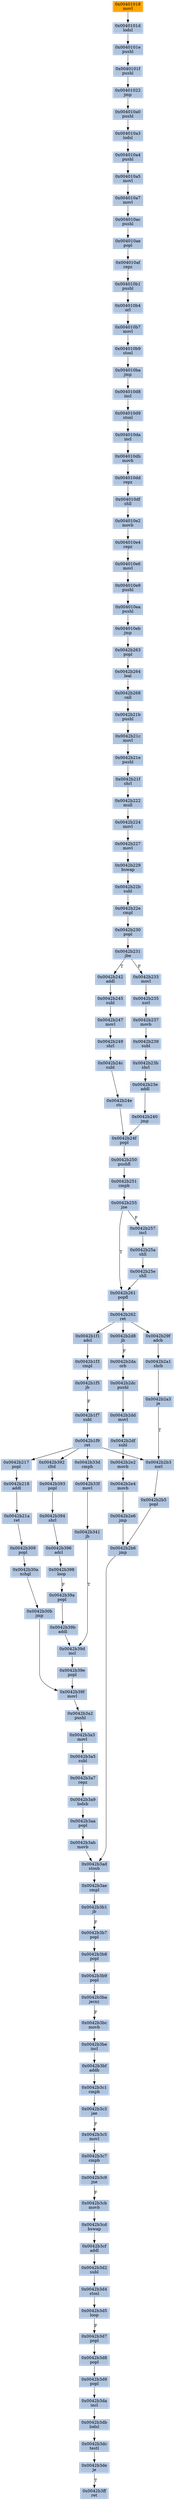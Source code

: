 strict digraph G {
	graph [bgcolor=transparent,
		name=G
	];
	node [color=lightsteelblue,
		fillcolor=lightsteelblue,
		shape=rectangle,
		style=filled
	];
	"0x0042b230"	[label="0x0042b230
popl"];
	"0x0042b231"	[label="0x0042b231
jbe"];
	"0x0042b230" -> "0x0042b231"	[color="#000000"];
	"0x004010e6"	[label="0x004010e6
movl"];
	"0x004010e9"	[label="0x004010e9
pushl"];
	"0x004010e6" -> "0x004010e9"	[color="#000000"];
	"0x004010a4"	[label="0x004010a4
pushl"];
	"0x004010a5"	[label="0x004010a5
movl"];
	"0x004010a4" -> "0x004010a5"	[color="#000000"];
	"0x0042b24e"	[label="0x0042b24e
stc"];
	"0x0042b24f"	[label="0x0042b24f
popl"];
	"0x0042b24e" -> "0x0042b24f"	[color="#000000"];
	"0x0042b2a1"	[label="0x0042b2a1
shrb"];
	"0x0042b2a3"	[label="0x0042b2a3
je"];
	"0x0042b2a1" -> "0x0042b2a3"	[color="#000000"];
	"0x0042b21a"	[label="0x0042b21a
ret"];
	"0x0042b309"	[label="0x0042b309
popl"];
	"0x0042b21a" -> "0x0042b309"	[color="#000000"];
	"0x0042b2df"	[label="0x0042b2df
subl"];
	"0x0042b2e2"	[label="0x0042b2e2
movb"];
	"0x0042b2df" -> "0x0042b2e2"	[color="#000000"];
	"0x0042b3b9"	[label="0x0042b3b9
popl"];
	"0x0042b3ba"	[label="0x0042b3ba
jecxz"];
	"0x0042b3b9" -> "0x0042b3ba"	[color="#000000"];
	"0x0042b3bf"	[label="0x0042b3bf
addb"];
	"0x0042b3c1"	[label="0x0042b3c1
cmpb"];
	"0x0042b3bf" -> "0x0042b3c1"	[color="#000000"];
	"0x004010e4"	[label="0x004010e4
repz"];
	"0x004010e4" -> "0x004010e6"	[color="#000000"];
	"0x0042b2e4"	[label="0x0042b2e4
movb"];
	"0x0042b2e6"	[label="0x0042b2e6
jmp"];
	"0x0042b2e4" -> "0x0042b2e6"	[color="#000000"];
	"0x0042b3ab"	[label="0x0042b3ab
movb"];
	"0x0042b3ad"	[label="0x0042b3ad
stosb"];
	"0x0042b3ab" -> "0x0042b3ad"	[color="#000000"];
	"0x0042b23b"	[label="0x0042b23b
shrl"];
	"0x0042b23e"	[label="0x0042b23e
addl"];
	"0x0042b23b" -> "0x0042b23e"	[color="#000000"];
	"0x0042b39f"	[label="0x0042b39f
movl"];
	"0x0042b3a2"	[label="0x0042b3a2
pushl"];
	"0x0042b39f" -> "0x0042b3a2"	[color="#000000"];
	"0x0042b245"	[label="0x0042b245
subl"];
	"0x0042b247"	[label="0x0042b247
movl"];
	"0x0042b245" -> "0x0042b247"	[color="#000000"];
	"0x0042b218"	[label="0x0042b218
addl"];
	"0x0042b218" -> "0x0042b21a"	[color="#000000"];
	"0x004010e2"	[label="0x004010e2
movb"];
	"0x004010e2" -> "0x004010e4"	[color="#000000"];
	"0x0042b233"	[label="0x0042b233
movl"];
	"0x0042b235"	[label="0x0042b235
xorl"];
	"0x0042b233" -> "0x0042b235"	[color="#000000"];
	"0x0042b3cd"	[label="0x0042b3cd
bswap"];
	"0x0042b3cf"	[label="0x0042b3cf
addl"];
	"0x0042b3cd" -> "0x0042b3cf"	[color="#000000"];
	"0x0042b21c"	[label="0x0042b21c
movl"];
	"0x0042b21e"	[label="0x0042b21e
pushl"];
	"0x0042b21c" -> "0x0042b21e"	[color="#000000"];
	"0x004010af"	[label="0x004010af
repz"];
	"0x004010b1"	[label="0x004010b1
pushl"];
	"0x004010af" -> "0x004010b1"	[color="#000000"];
	"0x0042b30a"	[label="0x0042b30a
xchgl"];
	"0x0042b309" -> "0x0042b30a"	[color="#000000"];
	"0x004010da"	[label="0x004010da
incl"];
	"0x004010db"	[label="0x004010db
movb"];
	"0x004010da" -> "0x004010db"	[color="#000000"];
	"0x0042b3bc"	[label="0x0042b3bc
movb"];
	"0x0042b3ba" -> "0x0042b3bc"	[color="#000000",
		label=F];
	"0x0042b249"	[label="0x0042b249
shrl"];
	"0x0042b24c"	[label="0x0042b24c
subl"];
	"0x0042b249" -> "0x0042b24c"	[color="#000000"];
	"0x004010b4"	[label="0x004010b4
orl"];
	"0x004010b1" -> "0x004010b4"	[color="#000000"];
	"0x0042b21f"	[label="0x0042b21f
shrl"];
	"0x0042b21e" -> "0x0042b21f"	[color="#000000"];
	"0x0042b3d7"	[label="0x0042b3d7
popl"];
	"0x0042b3d8"	[label="0x0042b3d8
popl"];
	"0x0042b3d7" -> "0x0042b3d8"	[color="#000000"];
	"0x0042b268"	[label="0x0042b268
call"];
	"0x0042b21b"	[label="0x0042b21b
pushl"];
	"0x0042b268" -> "0x0042b21b"	[color="#000000"];
	"0x0042b33d"	[label="0x0042b33d
cmpb"];
	"0x0042b33f"	[label="0x0042b33f
movl"];
	"0x0042b33d" -> "0x0042b33f"	[color="#000000"];
	"0x004010dd"	[label="0x004010dd
repz"];
	"0x004010df"	[label="0x004010df
shll"];
	"0x004010dd" -> "0x004010df"	[color="#000000"];
	"0x00401022"	[label="0x00401022
jmp"];
	"0x004010a0"	[label="0x004010a0
pushl"];
	"0x00401022" -> "0x004010a0"	[color="#000000"];
	"0x0042b3cb"	[label="0x0042b3cb
movb"];
	"0x0042b3cb" -> "0x0042b3cd"	[color="#000000"];
	"0x0042b29f"	[label="0x0042b29f
adcb"];
	"0x0042b29f" -> "0x0042b2a1"	[color="#000000"];
	"0x0042b3be"	[label="0x0042b3be
incl"];
	"0x0042b3bc" -> "0x0042b3be"	[color="#000000"];
	"0x0040101d"	[label="0x0040101d
lodsl"];
	"0x0040101e"	[label="0x0040101e
pushl"];
	"0x0040101d" -> "0x0040101e"	[color="#000000"];
	"0x0042b1f7"	[label="0x0042b1f7
subl"];
	"0x0042b1f9"	[label="0x0042b1f9
ret"];
	"0x0042b1f7" -> "0x0042b1f9"	[color="#000000"];
	"0x0042b2b3"	[label="0x0042b2b3
xorl"];
	"0x0042b2a3" -> "0x0042b2b3"	[color="#000000",
		label=T];
	"0x0042b262"	[label="0x0042b262
ret"];
	"0x0042b262" -> "0x0042b29f"	[color="#000000"];
	"0x0042b2d8"	[label="0x0042b2d8
jb"];
	"0x0042b262" -> "0x0042b2d8"	[color="#000000"];
	"0x0042b1f1"	[label="0x0042b1f1
adcl"];
	"0x0042b262" -> "0x0042b1f1"	[color="#000000"];
	"0x0042b3ae"	[label="0x0042b3ae
cmpl"];
	"0x0042b3ad" -> "0x0042b3ae"	[color="#000000"];
	"0x0042b21b" -> "0x0042b21c"	[color="#000000"];
	"0x0042b222"	[label="0x0042b222
mull"];
	"0x0042b21f" -> "0x0042b222"	[color="#000000"];
	"0x0042b3a7"	[label="0x0042b3a7
repz"];
	"0x0042b3a9"	[label="0x0042b3a9
lodsb"];
	"0x0042b3a7" -> "0x0042b3a9"	[color="#000000"];
	"0x0042b3d2"	[label="0x0042b3d2
subl"];
	"0x0042b3d4"	[label="0x0042b3d4
stosl"];
	"0x0042b3d2" -> "0x0042b3d4"	[color="#000000"];
	"0x0042b22b"	[label="0x0042b22b
subl"];
	"0x0042b22e"	[label="0x0042b22e
cmpl"];
	"0x0042b22b" -> "0x0042b22e"	[color="#000000"];
	"0x0042b393"	[label="0x0042b393
popl"];
	"0x0042b394"	[label="0x0042b394
shrl"];
	"0x0042b393" -> "0x0042b394"	[color="#000000"];
	"0x004010a7"	[label="0x004010a7
movl"];
	"0x004010a5" -> "0x004010a7"	[color="#000000"];
	"0x0042b3aa"	[label="0x0042b3aa
popl"];
	"0x0042b3a9" -> "0x0042b3aa"	[color="#000000"];
	"0x0042b3c3"	[label="0x0042b3c3
jae"];
	"0x0042b3c1" -> "0x0042b3c3"	[color="#000000"];
	"0x0042b341"	[label="0x0042b341
jb"];
	"0x0042b39d"	[label="0x0042b39d
incl"];
	"0x0042b341" -> "0x0042b39d"	[color="#000000",
		label=T];
	"0x0042b247" -> "0x0042b249"	[color="#000000"];
	"0x004010a3"	[label="0x004010a3
lodsl"];
	"0x004010a0" -> "0x004010a3"	[color="#000000"];
	"0x0042b2b5"	[label="0x0042b2b5
popl"];
	"0x0042b2b3" -> "0x0042b2b5"	[color="#000000"];
	"0x0042b237"	[label="0x0042b237
movb"];
	"0x0042b239"	[label="0x0042b239
subl"];
	"0x0042b237" -> "0x0042b239"	[color="#000000"];
	"0x0042b2da"	[label="0x0042b2da
orb"];
	"0x0042b2d8" -> "0x0042b2da"	[color="#000000",
		label=F];
	"0x0042b33f" -> "0x0042b341"	[color="#000000"];
	"0x0042b231" -> "0x0042b233"	[color="#000000",
		label=F];
	"0x0042b242"	[label="0x0042b242
addl"];
	"0x0042b231" -> "0x0042b242"	[color="#000000",
		label=T];
	"0x0042b263"	[label="0x0042b263
popl"];
	"0x0042b264"	[label="0x0042b264
leal"];
	"0x0042b263" -> "0x0042b264"	[color="#000000"];
	"0x004010df" -> "0x004010e2"	[color="#000000"];
	"0x0042b261"	[label="0x0042b261
popfl"];
	"0x0042b261" -> "0x0042b262"	[color="#000000"];
	"0x0042b3dc"	[label="0x0042b3dc
testl"];
	"0x0042b3de"	[label="0x0042b3de
je"];
	"0x0042b3dc" -> "0x0042b3de"	[color="#000000"];
	"0x004010ac"	[label="0x004010ac
pushl"];
	"0x004010a7" -> "0x004010ac"	[color="#000000"];
	"0x0042b242" -> "0x0042b245"	[color="#000000"];
	"0x0042b239" -> "0x0042b23b"	[color="#000000"];
	"0x0042b3c7"	[label="0x0042b3c7
cmpb"];
	"0x0042b3c9"	[label="0x0042b3c9
jne"];
	"0x0042b3c7" -> "0x0042b3c9"	[color="#000000"];
	"0x004010b7"	[label="0x004010b7
movl"];
	"0x004010b4" -> "0x004010b7"	[color="#000000"];
	"0x00401018"	[color=lightgrey,
		fillcolor=orange,
		label="0x00401018
movl"];
	"0x00401018" -> "0x0040101d"	[color="#000000"];
	"0x004010ae"	[label="0x004010ae
popl"];
	"0x004010ac" -> "0x004010ae"	[color="#000000"];
	"0x0042b257"	[label="0x0042b257
incl"];
	"0x0042b25a"	[label="0x0042b25a
shll"];
	"0x0042b257" -> "0x0042b25a"	[color="#000000"];
	"0x0042b3b7"	[label="0x0042b3b7
popl"];
	"0x0042b3b8"	[label="0x0042b3b8
popl"];
	"0x0042b3b7" -> "0x0042b3b8"	[color="#000000"];
	"0x004010ae" -> "0x004010af"	[color="#000000"];
	"0x0042b30b"	[label="0x0042b30b
jmp"];
	"0x0042b30b" -> "0x0042b39f"	[color="#000000"];
	"0x0042b3a3"	[label="0x0042b3a3
movl"];
	"0x0042b3a2" -> "0x0042b3a3"	[color="#000000"];
	"0x004010ea"	[label="0x004010ea
pushl"];
	"0x004010e9" -> "0x004010ea"	[color="#000000"];
	"0x0042b1f9" -> "0x0042b33d"	[color="#000000"];
	"0x0042b1f9" -> "0x0042b2b3"	[color="#000000"];
	"0x0042b392"	[label="0x0042b392
cltd"];
	"0x0042b1f9" -> "0x0042b392"	[color="#000000"];
	"0x0042b217"	[label="0x0042b217
popl"];
	"0x0042b1f9" -> "0x0042b217"	[color="#000000"];
	"0x0042b229"	[label="0x0042b229
bswap"];
	"0x0042b229" -> "0x0042b22b"	[color="#000000"];
	"0x0042b398"	[label="0x0042b398
loop"];
	"0x0042b39a"	[label="0x0042b39a
popl"];
	"0x0042b398" -> "0x0042b39a"	[color="#000000",
		label=F];
	"0x0042b2dc"	[label="0x0042b2dc
pushl"];
	"0x0042b2dd"	[label="0x0042b2dd
movl"];
	"0x0042b2dc" -> "0x0042b2dd"	[color="#000000"];
	"0x0042b2dd" -> "0x0042b2df"	[color="#000000"];
	"0x0042b250"	[label="0x0042b250
pushfl"];
	"0x0042b24f" -> "0x0042b250"	[color="#000000"];
	"0x0042b3a5"	[label="0x0042b3a5
subl"];
	"0x0042b3a3" -> "0x0042b3a5"	[color="#000000"];
	"0x0042b2b6"	[label="0x0042b2b6
jmp"];
	"0x0042b2e6" -> "0x0042b2b6"	[color="#000000"];
	"0x0042b264" -> "0x0042b268"	[color="#000000"];
	"0x0042b24c" -> "0x0042b24e"	[color="#000000"];
	"0x0042b3be" -> "0x0042b3bf"	[color="#000000"];
	"0x0040101f"	[label="0x0040101f
pushl"];
	"0x0040101e" -> "0x0040101f"	[color="#000000"];
	"0x0042b39e"	[label="0x0042b39e
popl"];
	"0x0042b39d" -> "0x0042b39e"	[color="#000000"];
	"0x0042b392" -> "0x0042b393"	[color="#000000"];
	"0x0042b3b8" -> "0x0042b3b9"	[color="#000000"];
	"0x0042b3a5" -> "0x0042b3a7"	[color="#000000"];
	"0x0042b227"	[label="0x0042b227
movl"];
	"0x0042b227" -> "0x0042b229"	[color="#000000"];
	"0x004010eb"	[label="0x004010eb
jmp"];
	"0x004010ea" -> "0x004010eb"	[color="#000000"];
	"0x0042b224"	[label="0x0042b224
movl"];
	"0x0042b224" -> "0x0042b227"	[color="#000000"];
	"0x004010db" -> "0x004010dd"	[color="#000000"];
	"0x0042b39e" -> "0x0042b39f"	[color="#000000"];
	"0x004010d8"	[label="0x004010d8
incl"];
	"0x004010d9"	[label="0x004010d9
stosl"];
	"0x004010d8" -> "0x004010d9"	[color="#000000"];
	"0x004010d9" -> "0x004010da"	[color="#000000"];
	"0x0042b22e" -> "0x0042b230"	[color="#000000"];
	"0x0042b3c5"	[label="0x0042b3c5
movl"];
	"0x0042b3c5" -> "0x0042b3c7"	[color="#000000"];
	"0x0042b3db"	[label="0x0042b3db
lodsl"];
	"0x0042b3db" -> "0x0042b3dc"	[color="#000000"];
	"0x0042b30a" -> "0x0042b30b"	[color="#000000"];
	"0x0042b217" -> "0x0042b218"	[color="#000000"];
	"0x0042b3c3" -> "0x0042b3c5"	[color="#000000",
		label=F];
	"0x0042b255"	[label="0x0042b255
jne"];
	"0x0042b255" -> "0x0042b261"	[color="#000000",
		label=T];
	"0x0042b255" -> "0x0042b257"	[color="#000000",
		label=F];
	"0x0042b222" -> "0x0042b224"	[color="#000000"];
	"0x0042b3d5"	[label="0x0042b3d5
loop"];
	"0x0042b3d5" -> "0x0042b3d7"	[color="#000000",
		label=F];
	"0x0042b2b6" -> "0x0042b3ad"	[color="#000000"];
	"0x0042b25e"	[label="0x0042b25e
shll"];
	"0x0042b25e" -> "0x0042b261"	[color="#000000"];
	"0x0042b39b"	[label="0x0042b39b
addl"];
	"0x0042b39b" -> "0x0042b39d"	[color="#000000"];
	"0x0042b3b1"	[label="0x0042b3b1
jb"];
	"0x0042b3ae" -> "0x0042b3b1"	[color="#000000"];
	"0x004010ba"	[label="0x004010ba
jmp"];
	"0x004010ba" -> "0x004010d8"	[color="#000000"];
	"0x0040101f" -> "0x00401022"	[color="#000000"];
	"0x0042b3b1" -> "0x0042b3b7"	[color="#000000",
		label=F];
	"0x0042b1f5"	[label="0x0042b1f5
jb"];
	"0x0042b1f5" -> "0x0042b1f7"	[color="#000000",
		label=F];
	"0x004010eb" -> "0x0042b263"	[color="#000000"];
	"0x0042b1f3"	[label="0x0042b1f3
cmpl"];
	"0x0042b1f3" -> "0x0042b1f5"	[color="#000000"];
	"0x0042b251"	[label="0x0042b251
cmpb"];
	"0x0042b251" -> "0x0042b255"	[color="#000000"];
	"0x0042b3d9"	[label="0x0042b3d9
popl"];
	"0x0042b3da"	[label="0x0042b3da
incl"];
	"0x0042b3d9" -> "0x0042b3da"	[color="#000000"];
	"0x0042b2da" -> "0x0042b2dc"	[color="#000000"];
	"0x004010b9"	[label="0x004010b9
stosl"];
	"0x004010b7" -> "0x004010b9"	[color="#000000"];
	"0x0042b2e2" -> "0x0042b2e4"	[color="#000000"];
	"0x0042b250" -> "0x0042b251"	[color="#000000"];
	"0x0042b3c9" -> "0x0042b3cb"	[color="#000000",
		label=F];
	"0x0042b240"	[label="0x0042b240
jmp"];
	"0x0042b240" -> "0x0042b24f"	[color="#000000"];
	"0x0042b3d8" -> "0x0042b3d9"	[color="#000000"];
	"0x0042b25a" -> "0x0042b25e"	[color="#000000"];
	"0x0042b3d4" -> "0x0042b3d5"	[color="#000000"];
	"0x0042b3ff"	[label="0x0042b3ff
ret"];
	"0x0042b3de" -> "0x0042b3ff"	[color="#000000",
		label=T];
	"0x0042b2b5" -> "0x0042b2b6"	[color="#000000"];
	"0x0042b396"	[label="0x0042b396
adcl"];
	"0x0042b396" -> "0x0042b398"	[color="#000000"];
	"0x0042b1f1" -> "0x0042b1f3"	[color="#000000"];
	"0x0042b3aa" -> "0x0042b3ab"	[color="#000000"];
	"0x0042b235" -> "0x0042b237"	[color="#000000"];
	"0x0042b23e" -> "0x0042b240"	[color="#000000"];
	"0x004010b9" -> "0x004010ba"	[color="#000000"];
	"0x0042b39a" -> "0x0042b39b"	[color="#000000"];
	"0x0042b3cf" -> "0x0042b3d2"	[color="#000000"];
	"0x0042b3da" -> "0x0042b3db"	[color="#000000"];
	"0x004010a3" -> "0x004010a4"	[color="#000000"];
	"0x0042b394" -> "0x0042b396"	[color="#000000"];
}
